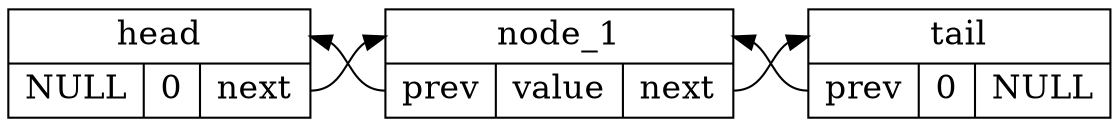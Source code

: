 /*
 * Usage :
 * dot -Tpng list.dot -o list.png
 */
digraph g {
graph [
rankdir = "LR"
];
node [
fontsize = "16"
shape = "ellipse"
];
edge [
];

HEAD [
label="<T>head |{<p>NULL|<v>0|<n>next}";
shape = "record"
];

TAIL [
label="<T>tail |{<p>prev|<v>0|<n>NULL}";
shape = "record"
];

NODE1 [
label="<T>node_1 |{<p>prev|<v>value|<n>next}";
shape = "record"
];

/* pnode->next = head->next */
NODE1:n->TAIL:T

/* head->next->prev = pnode */
TAIL:p->NODE1:T

/* head->next = pnode */
HEAD:n->NODE1:T

/* pnode->prev = head */
NODE1:p->HEAD:T
}
